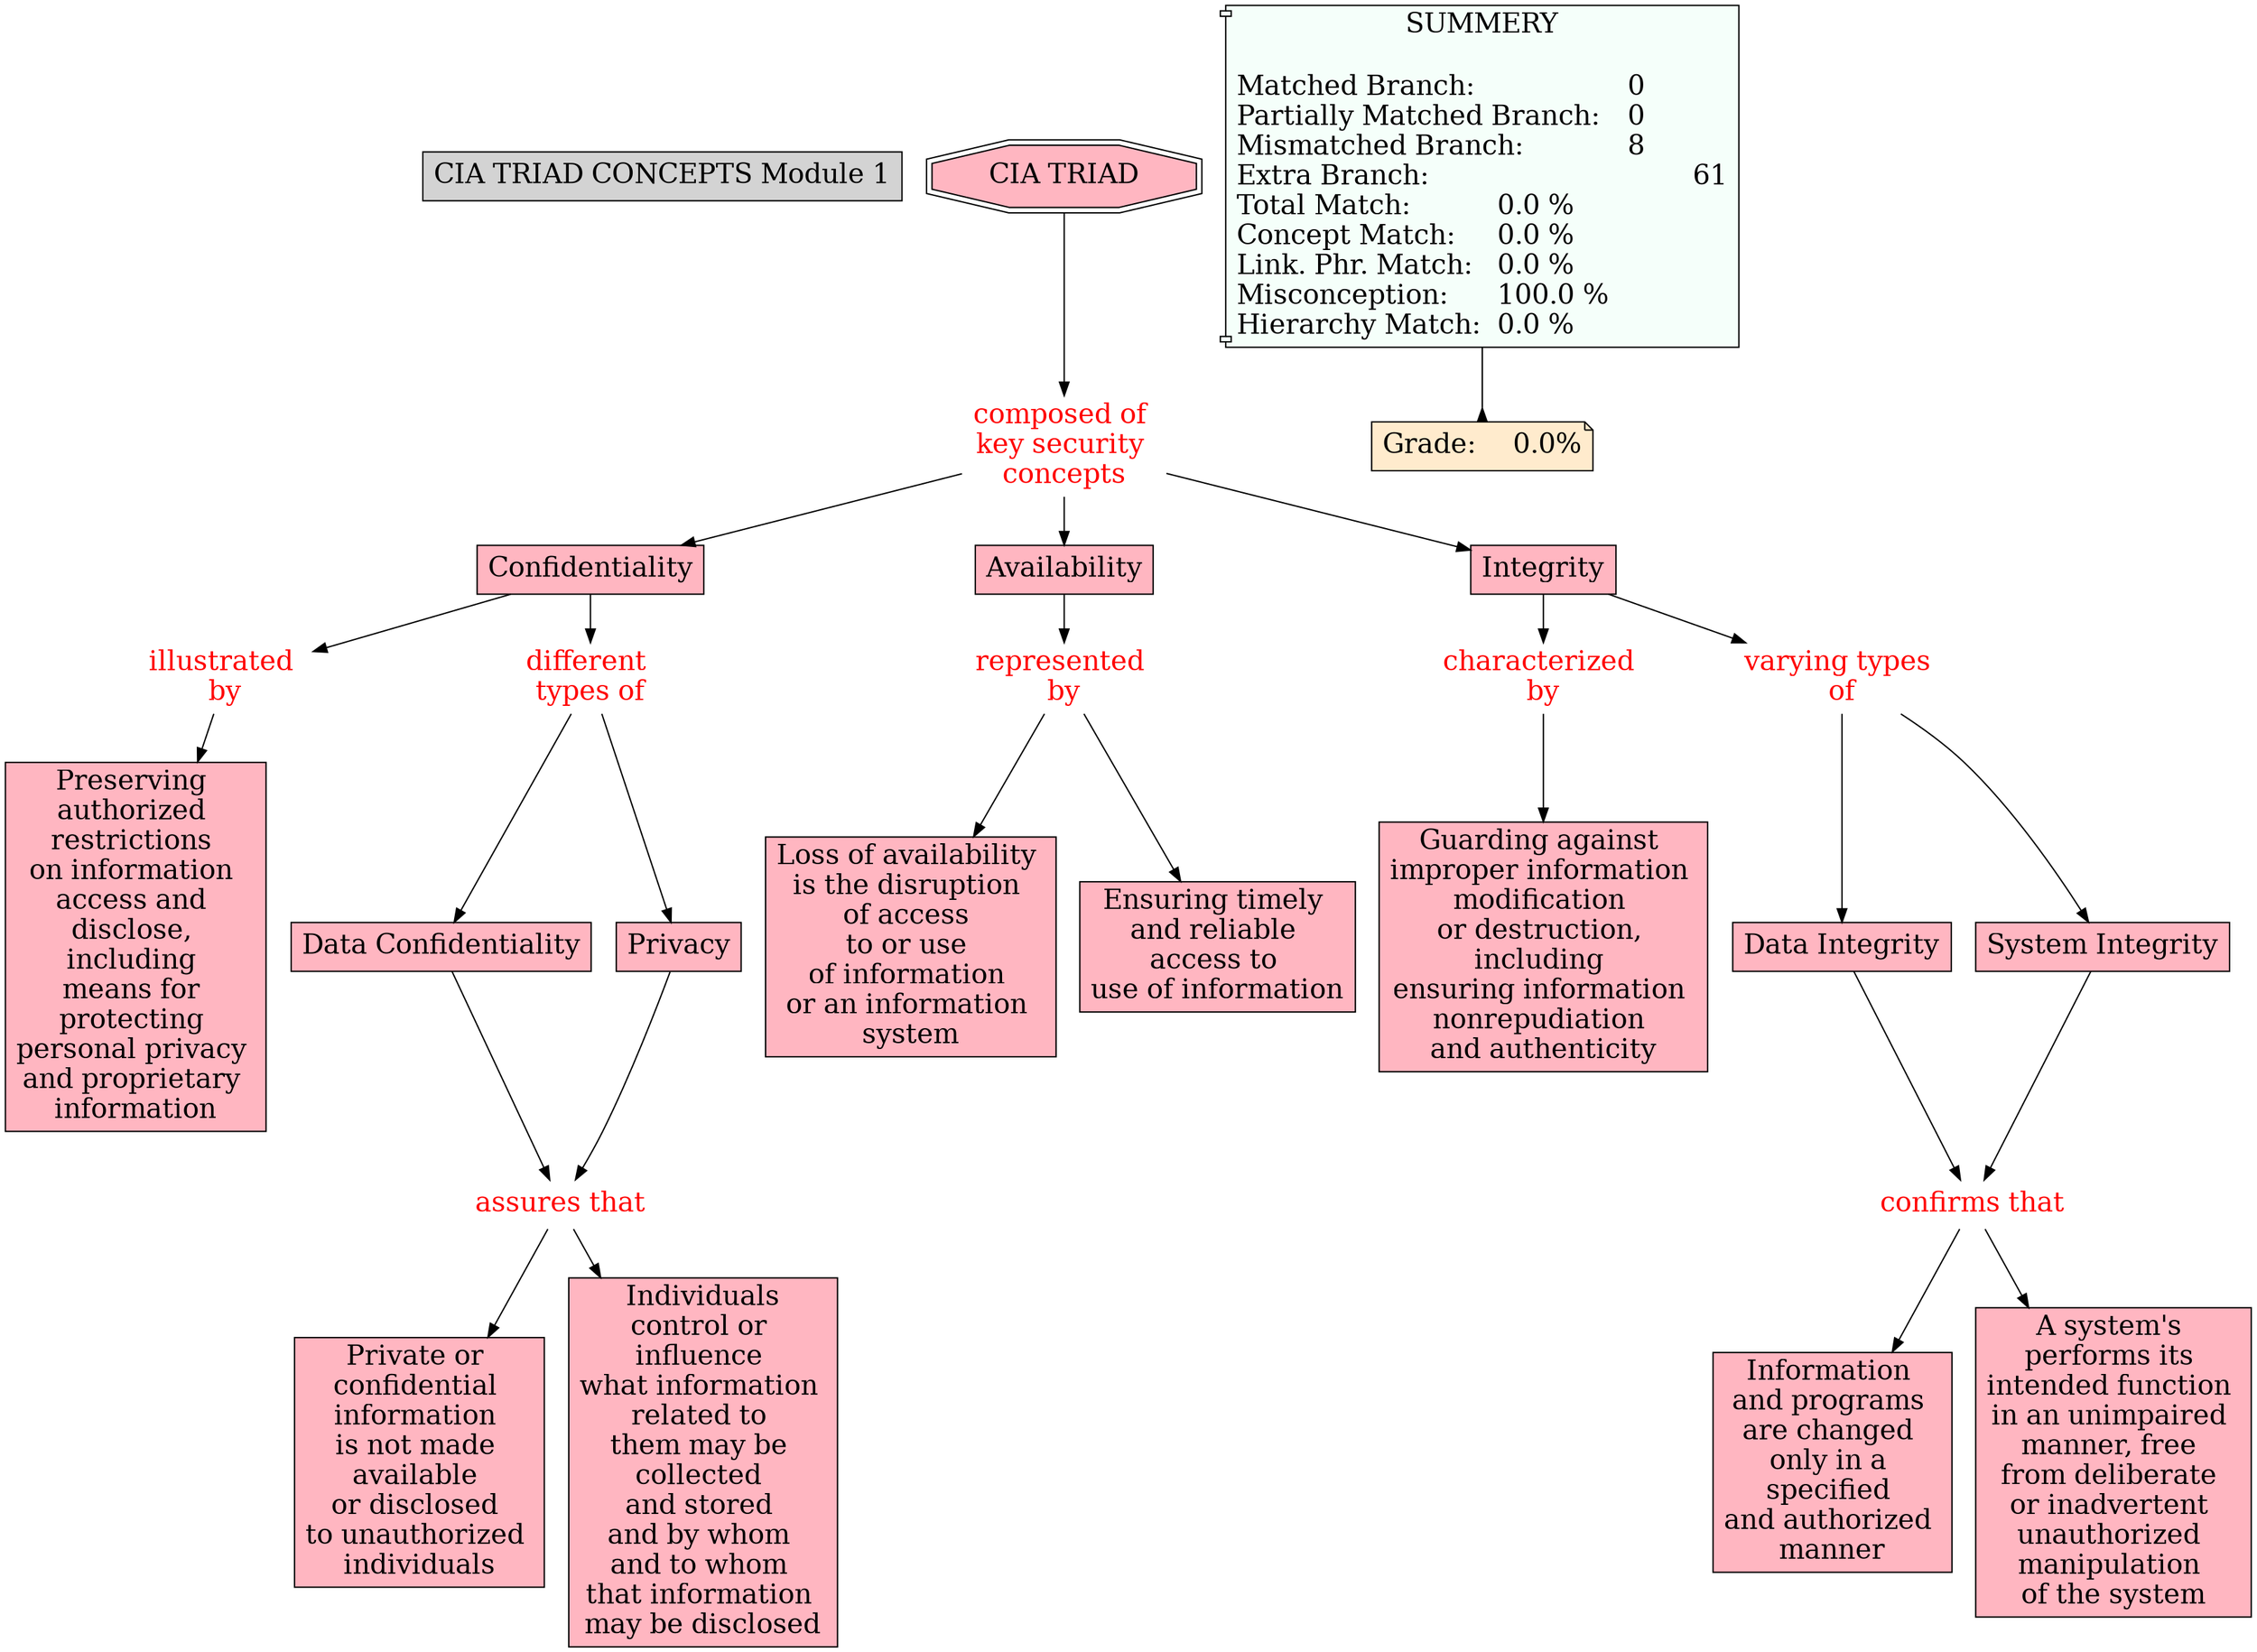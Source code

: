 // The Round Table
digraph {
	"1S2NCN7F7-21DL7Y4-B25" [label="CIA TRIAD CONCEPTS Module 1" Gsplines=true fontsize=20 shape=rect style=filled]
	"1S2NCQN76-15VJZ9-B3M" [label="Data Confidentiality" Gsplines=true fontsize=20 shape=rect style=filled]
	"1S2NCRD6H-2W9SC4-B4F" [label="Data Integrity" Gsplines=true fontsize=20 shape=rect style=filled]
	"1S2NF6LV0-1JZ5L72-D3Q" [label="characterized 
by" Gsplines=true fontcolor=red fontsize=20 shape=none]
	"1S2NDQKTK-2047PJ9-CJ6" [label="Guarding against 
improper information 
modification 
or destruction, 
including 
ensuring information 
nonrepudiation 
and authenticity
" Gsplines=true fillcolor="#FFB6C1" fontsize=20 shape=rect style=filled]
	"1S2NF6LV0-1JZ5L72-D3Q" -> "1S2NDQKTK-2047PJ9-CJ6" [constraint=true]
	"1S2ND5X0M-Q6FJC0-BT6" [label="varying types 
of" Gsplines=true fontcolor=red fontsize=20 shape=none]
	"1S2ND4X30-6LTZCH-BS4" [label="System Integrity
" Gsplines=true fillcolor="#FFB6C1" fontsize=20 shape=rect style=filled]
	"1S2ND5X0M-Q6FJC0-BT6" -> "1S2ND4X30-6LTZCH-BS4" [constraint=true]
	"1S2NCN41H-JCD1Z1-B05" [label=Confidentiality Gsplines=true fillcolor="#FFB6C1" fontsize=20 shape=rect style=filled]
	"1S2NF4Y3C-15BX7FT-D2C" [label="illustrated 
by" Gsplines=true fontcolor=red fontsize=20 shape=none]
	"1S2NCN41H-JCD1Z1-B05" -> "1S2NF4Y3C-15BX7FT-D2C" [constraint=true]
	"1S2NCRD6H-2W9SC4-B4F" [label="Data Integrity
" Gsplines=true fillcolor="#FFB6C1" fontsize=20 shape=rect style=filled]
	"1S2NDD40L-134TTTP-C1Y" [label="confirms that
" Gsplines=true fontcolor=red fontsize=20 shape=none]
	"1S2NCRD6H-2W9SC4-B4F" -> "1S2NDD40L-134TTTP-C1Y" [constraint=true]
	"1S2NCN41H-XJ5605-B0T" [label="composed of 
key security 
concepts" Gsplines=true fontcolor=red fontsize=20 shape=none]
	"1S2NCN41H-1SK6H36-B0H" [label=Availability Gsplines=true fillcolor="#FFB6C1" fontsize=20 shape=rect style=filled]
	"1S2NCN41H-XJ5605-B0T" -> "1S2NCN41H-1SK6H36-B0H" [constraint=true]
	"1S2NCN41H-XJ5605-B0T" [label="composed of 
key security 
concepts" Gsplines=true fontcolor=red fontsize=20 shape=none]
	"1S2NCN41H-M807-B09" [label=Integrity Gsplines=true fillcolor="#FFB6C1" fontsize=20 shape=rect style=filled]
	"1S2NCN41H-XJ5605-B0T" -> "1S2NCN41H-M807-B09" [constraint=true]
	"1S2NCX1K8-127JQQ0-BC9" [label="different 
types of" Gsplines=true fontcolor=red fontsize=20 shape=none]
	"1S2NCQN76-15VJZ9-B3M" [label="Data Confidentiality
" Gsplines=true fillcolor="#FFB6C1" fontsize=20 shape=rect style=filled]
	"1S2NCX1K8-127JQQ0-BC9" -> "1S2NCQN76-15VJZ9-B3M" [constraint=true]
	"1S2ND3C0V-1LLSHJG-BQP" [label="assures that
" Gsplines=true fontcolor=red fontsize=20 shape=none]
	"1S2NCR8VG-DT2CCB-B41" [label="Private or 
confidential 
information 
is not made 
available 
or disclosed 
to unauthorized 
individuals" Gsplines=true fillcolor="#FFB6C1" fontsize=20 shape=rect style=filled]
	"1S2ND3C0V-1LLSHJG-BQP" -> "1S2NCR8VG-DT2CCB-B41" [constraint=true]
	"1S2NCQN76-15VJZ9-B3M" [label="Data Confidentiality
" Gsplines=true fillcolor="#FFB6C1" fontsize=20 shape=rect style=filled]
	"1S2ND3C0V-1LLSHJG-BQP" [label="assures that
" Gsplines=true fontcolor=red fontsize=20 shape=none]
	"1S2NCQN76-15VJZ9-B3M" -> "1S2ND3C0V-1LLSHJG-BQP" [constraint=true]
	"1S2NF4Y3C-15BX7FT-D2C" [label="illustrated 
by" Gsplines=true fontcolor=red fontsize=20 shape=none]
	"1S2NDM9BR-L928TX-CBN" [label="Preserving 
authorized 
restrictions 
on information 
access and 
disclose, 
including 
means for 
protecting 
personal privacy 
and proprietary 
information" Gsplines=true fillcolor="#FFB6C1" fontsize=20 shape=rect style=filled]
	"1S2NF4Y3C-15BX7FT-D2C" -> "1S2NDM9BR-L928TX-CBN" [constraint=true]
	"1S2NCN41H-XJ5605-B0T" [label="composed of 
key security 
concepts" Gsplines=true fontcolor=red fontsize=20 shape=none]
	"1S2NCN41H-JCD1Z1-B05" [label=Confidentiality Gsplines=true fillcolor="#FFB6C1" fontsize=20 shape=rect style=filled]
	"1S2NCN41H-XJ5605-B0T" -> "1S2NCN41H-JCD1Z1-B05" [constraint=true]
	"1S2NDYBHN-8YHCGN-CW5" [label="represented 
by" Gsplines=true fontcolor=red fontsize=20 shape=none]
	"1S2NDW2HL-2TGY7L-CR9" [label="Loss of availability 
is the disruption 
of access 
to or use 
of information 
or an information 
system" Gsplines=true fillcolor="#FFB6C1" fontsize=20 shape=rect style=filled]
	"1S2NDYBHN-8YHCGN-CW5" -> "1S2NDW2HL-2TGY7L-CR9" [constraint=true]
	"1S2NCX1K8-127JQQ0-BC9" [label="different 
types of" Gsplines=true fontcolor=red fontsize=20 shape=none]
	"1S2NCR9ZT-JLQYXB-B45" [label=Privacy Gsplines=true fillcolor="#FFB6C1" fontsize=20 shape=rect style=filled]
	"1S2NCX1K8-127JQQ0-BC9" -> "1S2NCR9ZT-JLQYXB-B45" [constraint=true]
	"1S2NDD40L-134TTTP-C1Y" [label="confirms that
" Gsplines=true fontcolor=red fontsize=20 shape=none]
	"1S2ND7GF2-1H6SLV1-BVW" [label="Information 
and programs 
are changed 
only in a 
specified 
and authorized 
manner" Gsplines=true fillcolor="#FFB6C1" fontsize=20 shape=rect style=filled]
	"1S2NDD40L-134TTTP-C1Y" -> "1S2ND7GF2-1H6SLV1-BVW" [constraint=true]
	"1S2NCN41H-1SK6H36-B0H" [label=Availability Gsplines=true fillcolor="#FFB6C1" fontsize=20 shape=rect style=filled]
	"1S2NDYBHN-8YHCGN-CW5" [label="represented 
by" Gsplines=true fontcolor=red fontsize=20 shape=none]
	"1S2NCN41H-1SK6H36-B0H" -> "1S2NDYBHN-8YHCGN-CW5" [constraint=true]
	"1S2ND4X30-6LTZCH-BS4" [label="System Integrity
" Gsplines=true fillcolor="#FFB6C1" fontsize=20 shape=rect style=filled]
	"1S2NDD40L-134TTTP-C1Y" [label="confirms that
" Gsplines=true fontcolor=red fontsize=20 shape=none]
	"1S2ND4X30-6LTZCH-BS4" -> "1S2NDD40L-134TTTP-C1Y" [constraint=true]
	"1S2NDD40L-134TTTP-C1Y" [label="confirms that
" Gsplines=true fontcolor=red fontsize=20 shape=none]
	"1S2ND7F3K-1PQJ94Q-BVR" [label="A system's 
performs its 
intended function 
in an unimpaired 
manner, free 
from deliberate 
or inadvertent 
unauthorized 
manipulation 
of the system
" Gsplines=true fillcolor="#FFB6C1" fontsize=20 shape=rect style=filled]
	"1S2NDD40L-134TTTP-C1Y" -> "1S2ND7F3K-1PQJ94Q-BVR" [constraint=true]
	"1S2ND3C0V-1LLSHJG-BQP" [label="assures that
" Gsplines=true fontcolor=red fontsize=20 shape=none]
	"1S2NCRC1L-2B13HH7-B49" [label=" Individuals 
control or 
influence 
what information 
related to 
them may be 
collected 
and stored 
and by whom 
and to whom 
that information 
may be disclosed
" Gsplines=true fillcolor="#FFB6C1" fontsize=20 shape=rect style=filled]
	"1S2ND3C0V-1LLSHJG-BQP" -> "1S2NCRC1L-2B13HH7-B49" [constraint=true]
	"1S2NDYBHN-8YHCGN-CW5" [label="represented 
by" Gsplines=true fontcolor=red fontsize=20 shape=none]
	"1S2NDQM8Z-RSDKQH-CJB" [label="Ensuring timely 
and reliable 
access to 
use of information
" Gsplines=true fillcolor="#FFB6C1" fontsize=20 shape=rect style=filled]
	"1S2NDYBHN-8YHCGN-CW5" -> "1S2NDQM8Z-RSDKQH-CJB" [constraint=true]
	"1S2ND5X0M-Q6FJC0-BT6" [label="varying types 
of" Gsplines=true fontcolor=red fontsize=20 shape=none]
	"1S2NCRD6H-2W9SC4-B4F" [label="Data Integrity
" Gsplines=true fillcolor="#FFB6C1" fontsize=20 shape=rect style=filled]
	"1S2ND5X0M-Q6FJC0-BT6" -> "1S2NCRD6H-2W9SC4-B4F" [constraint=true]
	"1S2NCN41H-M807-B09" [label=Integrity Gsplines=true fillcolor="#FFB6C1" fontsize=20 shape=rect style=filled]
	"1S2NF6LV0-1JZ5L72-D3Q" [label="characterized 
by" Gsplines=true fontcolor=red fontsize=20 shape=none]
	"1S2NCN41H-M807-B09" -> "1S2NF6LV0-1JZ5L72-D3Q" [constraint=true]
	"1S2NCN41H-M807-B09" [label=Integrity Gsplines=true fillcolor="#FFB6C1" fontsize=20 shape=rect style=filled]
	"1S2ND5X0M-Q6FJC0-BT6" [label="varying types 
of" Gsplines=true fontcolor=red fontsize=20 shape=none]
	"1S2NCN41H-M807-B09" -> "1S2ND5X0M-Q6FJC0-BT6" [constraint=true]
	"1S2NCN41H-JCD1Z1-B05" [label=Confidentiality Gsplines=true fillcolor="#FFB6C1" fontsize=20 shape=rect style=filled]
	"1S2NCX1K8-127JQQ0-BC9" [label="different 
types of" Gsplines=true fontcolor=red fontsize=20 shape=none]
	"1S2NCN41H-JCD1Z1-B05" -> "1S2NCX1K8-127JQQ0-BC9" [constraint=true]
	"1S2NCN41H-WC0XZM-B0D" [label="CIA TRIAD" Gsplines=true fillcolor="#FFB6C1" fontsize=20 shape=doubleoctagon style=filled]
	"1S2NCN41H-XJ5605-B0T" [label="composed of 
key security 
concepts" Gsplines=true fontcolor=red fontsize=20 shape=none]
	"1S2NCN41H-WC0XZM-B0D" -> "1S2NCN41H-XJ5605-B0T" [constraint=true]
	"1S2NCR9ZT-JLQYXB-B45" [label=Privacy Gsplines=true fillcolor="#FFB6C1" fontsize=20 shape=rect style=filled]
	"1S2ND3C0V-1LLSHJG-BQP" [label="assures that
" Gsplines=true fontcolor=red fontsize=20 shape=none]
	"1S2NCR9ZT-JLQYXB-B45" -> "1S2ND3C0V-1LLSHJG-BQP" [constraint=true]
	Stat [label="SUMMERY

Matched Branch:			0\lPartially Matched Branch:	0\lMismatched Branch:		8\lExtra Branch:				61\lTotal Match:		0.0 %\lConcept Match:	0.0 %\lLink. Phr. Match:	0.0 %\lMisconception:	100.0 %\lHierarchy Match:	0.0 %\l" Gsplines=true fillcolor="#F5FFFA" fontsize=20 shape=component style=filled]
	Grade [label="Grade:	0.0%" Gsplines=true fillcolor="#FFEBCD" fontsize=20 shape=note style=filled]
	Stat -> Grade [arrowhead=inv color=black constraint=true]
}
